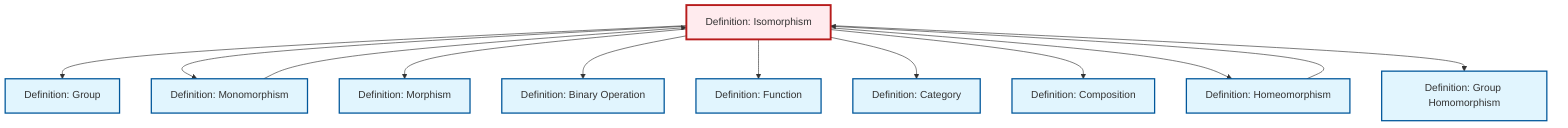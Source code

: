graph TD
    classDef definition fill:#e1f5fe,stroke:#01579b,stroke-width:2px
    classDef theorem fill:#f3e5f5,stroke:#4a148c,stroke-width:2px
    classDef axiom fill:#fff3e0,stroke:#e65100,stroke-width:2px
    classDef example fill:#e8f5e9,stroke:#1b5e20,stroke-width:2px
    classDef current fill:#ffebee,stroke:#b71c1c,stroke-width:3px
    def-morphism["Definition: Morphism"]:::definition
    def-composition["Definition: Composition"]:::definition
    def-homomorphism["Definition: Group Homomorphism"]:::definition
    def-group["Definition: Group"]:::definition
    def-isomorphism["Definition: Isomorphism"]:::definition
    def-binary-operation["Definition: Binary Operation"]:::definition
    def-category["Definition: Category"]:::definition
    def-function["Definition: Function"]:::definition
    def-homeomorphism["Definition: Homeomorphism"]:::definition
    def-monomorphism["Definition: Monomorphism"]:::definition
    def-isomorphism --> def-group
    def-isomorphism --> def-monomorphism
    def-isomorphism --> def-morphism
    def-isomorphism --> def-binary-operation
    def-isomorphism --> def-function
    def-homeomorphism --> def-isomorphism
    def-monomorphism --> def-isomorphism
    def-isomorphism --> def-category
    def-isomorphism --> def-composition
    def-isomorphism --> def-homeomorphism
    def-isomorphism --> def-homomorphism
    class def-isomorphism current